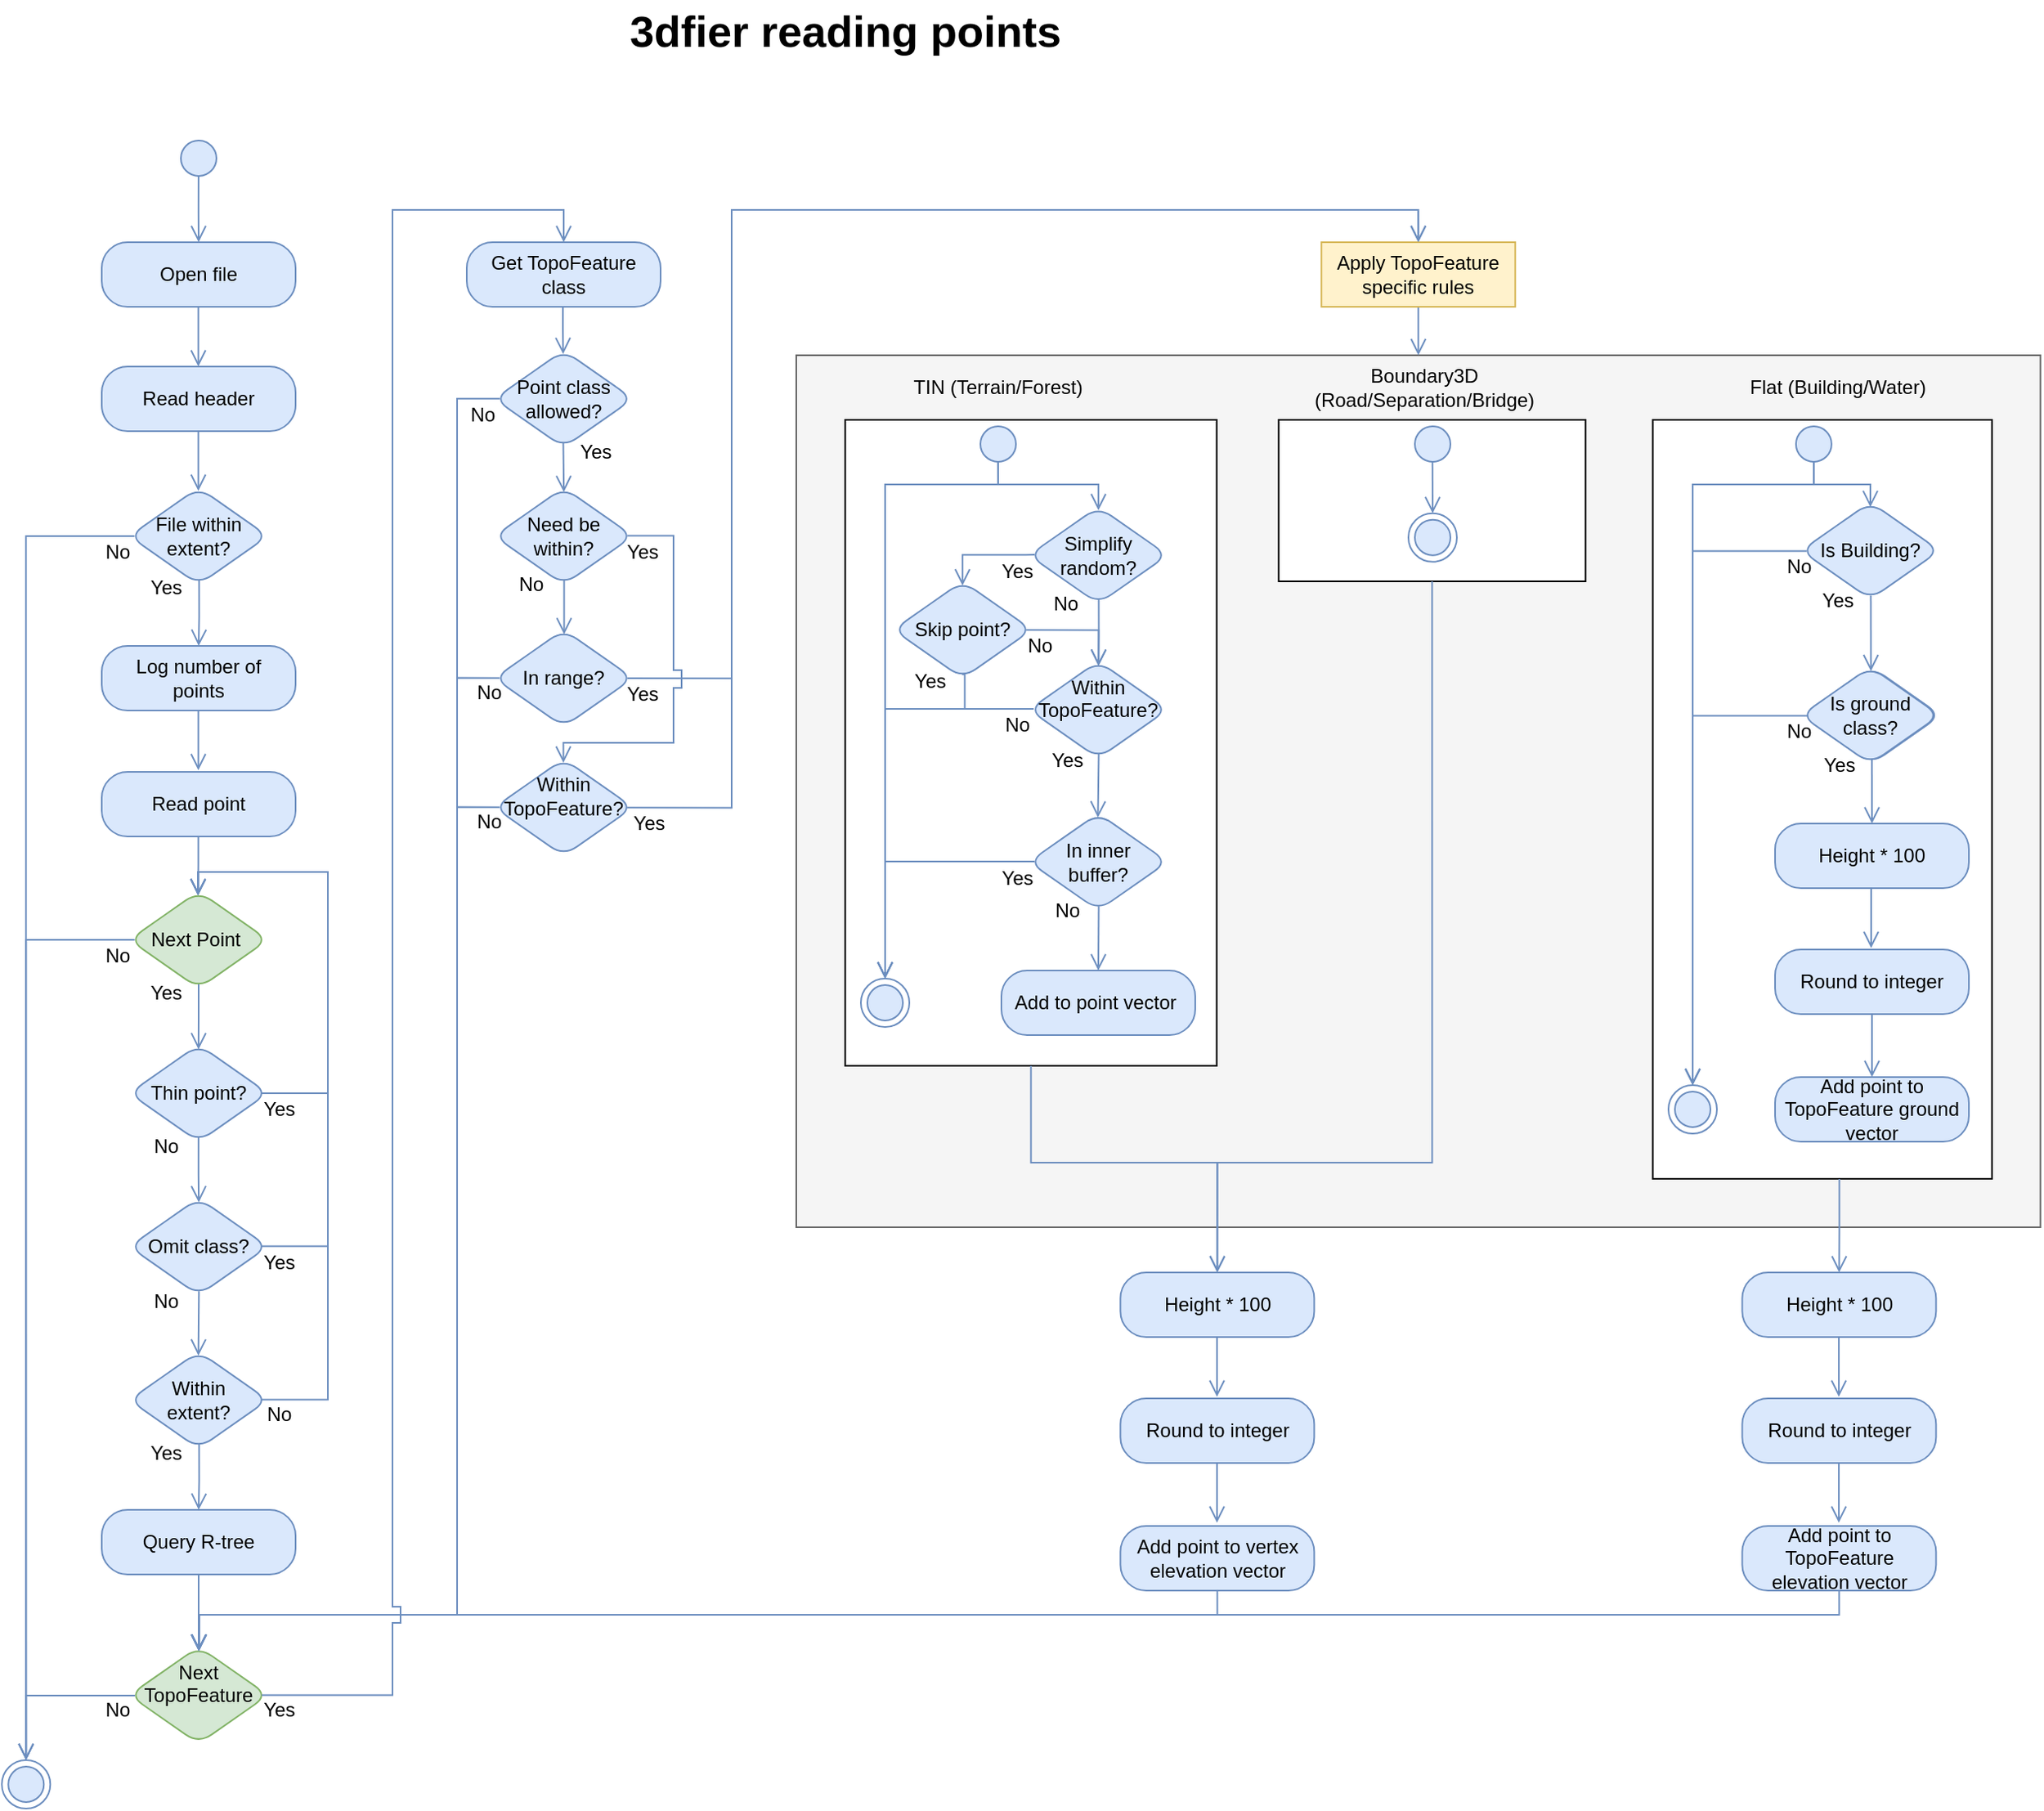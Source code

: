 <mxfile version="12.6.5" type="device"><diagram id="H8bhxUC7K1zot0k4PF1f" name="Page-1"><mxGraphModel dx="1422" dy="822" grid="1" gridSize="10" guides="1" tooltips="1" connect="1" arrows="1" fold="1" page="1" pageScale="1" pageWidth="850" pageHeight="1100" math="0" shadow="0"><root><mxCell id="0"/><mxCell id="1" parent="0"/><mxCell id="od3mb85kOpHakyDtvMCc-1" value="" style="rounded=0;whiteSpace=wrap;html=1;fillColor=#f5f5f5;strokeColor=#666666;fontColor=#333333;" parent="1" vertex="1"><mxGeometry x="660" y="260.0" width="770.29" height="540" as="geometry"/></mxCell><mxCell id="od3mb85kOpHakyDtvMCc-2" value="3dfier reading points" style="text;strokeColor=none;fillColor=none;html=1;fontSize=27;fontStyle=1;verticalAlign=middle;align=center;rounded=0;shadow=0;" parent="1" vertex="1"><mxGeometry x="530" y="40" width="319" height="40" as="geometry"/></mxCell><mxCell id="od3mb85kOpHakyDtvMCc-3" value="Read point" style="rounded=1;whiteSpace=wrap;html=1;arcSize=40;fillColor=#dae8fc;strokeColor=#6c8ebf;shadow=0;" parent="1" vertex="1"><mxGeometry x="230" y="518" width="120" height="40" as="geometry"/></mxCell><mxCell id="od3mb85kOpHakyDtvMCc-4" value="" style="ellipse;html=1;shape=startState;fillColor=#dae8fc;strokeColor=#6c8ebf;shadow=0;" parent="1" vertex="1"><mxGeometry x="275" y="123" width="30" height="30" as="geometry"/></mxCell><mxCell id="od3mb85kOpHakyDtvMCc-5" value="" style="edgeStyle=orthogonalEdgeStyle;html=1;verticalAlign=bottom;endArrow=open;endSize=8;strokeColor=#6c8ebf;fillColor=#dae8fc;shadow=0;entryX=0.5;entryY=0;entryDx=0;entryDy=0;entryPerimeter=0;exitX=0.498;exitY=0.859;exitDx=0;exitDy=0;rounded=0;exitPerimeter=0;" parent="1" source="od3mb85kOpHakyDtvMCc-4" edge="1"><mxGeometry relative="1" as="geometry"><mxPoint x="290" y="190" as="targetPoint"/><mxPoint x="290" y="170" as="sourcePoint"/></mxGeometry></mxCell><mxCell id="od3mb85kOpHakyDtvMCc-6" value="" style="edgeStyle=orthogonalEdgeStyle;html=1;verticalAlign=bottom;endArrow=open;endSize=8;strokeColor=#6c8ebf;fillColor=#dae8fc;shadow=0;entryX=0.496;entryY=0.042;entryDx=0;entryDy=0;entryPerimeter=0;exitX=0.5;exitY=1;exitDx=0;exitDy=0;rounded=0;" parent="1" target="od3mb85kOpHakyDtvMCc-41" edge="1"><mxGeometry relative="1" as="geometry"><mxPoint x="289.8" y="595" as="targetPoint"/><mxPoint x="289.8" y="558" as="sourcePoint"/><Array as="points"><mxPoint x="290" y="575"/><mxPoint x="290" y="575"/></Array></mxGeometry></mxCell><mxCell id="od3mb85kOpHakyDtvMCc-7" value="Open file" style="rounded=1;whiteSpace=wrap;html=1;arcSize=40;fillColor=#dae8fc;strokeColor=#6c8ebf;shadow=0;" parent="1" vertex="1"><mxGeometry x="230" y="190" width="120" height="40" as="geometry"/></mxCell><mxCell id="od3mb85kOpHakyDtvMCc-8" value="" style="edgeStyle=orthogonalEdgeStyle;html=1;verticalAlign=bottom;endArrow=open;endSize=8;strokeColor=#6c8ebf;fillColor=#dae8fc;shadow=0;entryX=0.5;entryY=0;entryDx=0;entryDy=0;entryPerimeter=0;exitX=0.5;exitY=1;exitDx=0;exitDy=0;rounded=0;" parent="1" edge="1"><mxGeometry relative="1" as="geometry"><mxPoint x="289.8" y="267" as="targetPoint"/><mxPoint x="289.8" y="230" as="sourcePoint"/></mxGeometry></mxCell><mxCell id="od3mb85kOpHakyDtvMCc-9" value="Read header" style="rounded=1;whiteSpace=wrap;html=1;arcSize=40;fillColor=#dae8fc;strokeColor=#6c8ebf;shadow=0;" parent="1" vertex="1"><mxGeometry x="230" y="267" width="120" height="40" as="geometry"/></mxCell><mxCell id="od3mb85kOpHakyDtvMCc-10" value="" style="edgeStyle=orthogonalEdgeStyle;html=1;verticalAlign=bottom;endArrow=open;endSize=8;strokeColor=#6c8ebf;fillColor=#dae8fc;shadow=0;entryX=0.5;entryY=0;entryDx=0;entryDy=0;entryPerimeter=0;exitX=0.5;exitY=1;exitDx=0;exitDy=0;rounded=0;" parent="1" edge="1"><mxGeometry relative="1" as="geometry"><mxPoint x="289.8" y="344" as="targetPoint"/><mxPoint x="289.8" y="307" as="sourcePoint"/></mxGeometry></mxCell><mxCell id="od3mb85kOpHakyDtvMCc-11" value="File within&lt;br&gt;extent?" style="rhombus;whiteSpace=wrap;html=1;fillColor=#dae8fc;strokeColor=#6c8ebf;rounded=1;shadow=0;strokeWidth=1;perimeterSpacing=0;" parent="1" vertex="1"><mxGeometry x="247.0" y="342.0" width="86" height="60" as="geometry"/></mxCell><mxCell id="od3mb85kOpHakyDtvMCc-12" value="" style="edgeStyle=orthogonalEdgeStyle;rounded=0;orthogonalLoop=1;jettySize=auto;html=1;shadow=0;fontColor=#ffffff;exitX=0.503;exitY=0.957;exitDx=0;exitDy=0;entryX=0.5;entryY=0;entryDx=0;entryDy=0;fillColor=#dae8fc;strokeColor=#6c8ebf;endSize=8;endArrow=open;endFill=0;exitPerimeter=0;" parent="1" source="od3mb85kOpHakyDtvMCc-11" target="od3mb85kOpHakyDtvMCc-22" edge="1"><mxGeometry relative="1" as="geometry"><mxPoint x="290.39" y="400.0" as="sourcePoint"/><mxPoint x="291" y="440" as="targetPoint"/></mxGeometry></mxCell><mxCell id="od3mb85kOpHakyDtvMCc-13" value="No" style="text;html=1;strokeColor=none;fillColor=none;align=center;verticalAlign=middle;whiteSpace=wrap;rounded=0;" parent="1" vertex="1"><mxGeometry x="220.0" y="371.86" width="40" height="20" as="geometry"/></mxCell><mxCell id="od3mb85kOpHakyDtvMCc-14" value="Yes" style="text;html=1;strokeColor=none;fillColor=none;align=center;verticalAlign=middle;whiteSpace=wrap;rounded=0;" parent="1" vertex="1"><mxGeometry x="250.0" y="394.0" width="40" height="20" as="geometry"/></mxCell><mxCell id="od3mb85kOpHakyDtvMCc-15" value="" style="ellipse;html=1;shape=endState;fillColor=#dae8fc;strokeColor=#6c8ebf;rounded=1;shadow=0;" parent="1" vertex="1"><mxGeometry x="168.14" y="1130.0" width="30" height="30" as="geometry"/></mxCell><mxCell id="od3mb85kOpHakyDtvMCc-16" value="" style="edgeStyle=orthogonalEdgeStyle;rounded=0;orthogonalLoop=1;jettySize=auto;html=1;shadow=0;fontColor=#ffffff;fillColor=#dae8fc;strokeColor=#6c8ebf;endArrow=open;endFill=0;endSize=8;exitX=0.038;exitY=0.5;exitDx=0;exitDy=0;entryX=0.5;entryY=0;entryDx=0;entryDy=0;exitPerimeter=0;" parent="1" source="od3mb85kOpHakyDtvMCc-11" target="od3mb85kOpHakyDtvMCc-15" edge="1"><mxGeometry relative="1" as="geometry"><mxPoint x="638" y="780" as="targetPoint"/><Array as="points"><mxPoint x="183" y="372"/></Array><mxPoint x="290" y="480" as="sourcePoint"/></mxGeometry></mxCell><mxCell id="od3mb85kOpHakyDtvMCc-17" value="Thin point?" style="rhombus;whiteSpace=wrap;html=1;fillColor=#dae8fc;strokeColor=#6c8ebf;rounded=1;shadow=0;strokeWidth=1;perimeterSpacing=0;" parent="1" vertex="1"><mxGeometry x="247" y="687" width="86" height="60" as="geometry"/></mxCell><mxCell id="od3mb85kOpHakyDtvMCc-18" value="" style="edgeStyle=orthogonalEdgeStyle;rounded=0;orthogonalLoop=1;jettySize=auto;html=1;shadow=0;fontColor=#ffffff;exitX=0.499;exitY=0.959;exitDx=0;exitDy=0;entryX=0.501;entryY=0.043;entryDx=0;entryDy=0;fillColor=#dae8fc;strokeColor=#6c8ebf;endSize=8;endArrow=open;endFill=0;exitPerimeter=0;entryPerimeter=0;" parent="1" source="od3mb85kOpHakyDtvMCc-17" target="od3mb85kOpHakyDtvMCc-24" edge="1"><mxGeometry relative="1" as="geometry"><mxPoint x="290.39" y="745" as="sourcePoint"/><mxPoint x="291" y="784" as="targetPoint"/></mxGeometry></mxCell><mxCell id="od3mb85kOpHakyDtvMCc-19" value="No" style="text;html=1;strokeColor=none;fillColor=none;align=center;verticalAlign=middle;whiteSpace=wrap;rounded=0;" parent="1" vertex="1"><mxGeometry x="250.0" y="740.0" width="40" height="20" as="geometry"/></mxCell><mxCell id="od3mb85kOpHakyDtvMCc-20" value="Yes" style="text;html=1;strokeColor=none;fillColor=none;align=center;verticalAlign=middle;whiteSpace=wrap;rounded=0;" parent="1" vertex="1"><mxGeometry x="320.0" y="717.0" width="40" height="20" as="geometry"/></mxCell><mxCell id="od3mb85kOpHakyDtvMCc-21" value="" style="edgeStyle=orthogonalEdgeStyle;rounded=0;orthogonalLoop=1;jettySize=auto;html=1;shadow=0;fontColor=#ffffff;entryX=0.497;entryY=0.04;entryDx=0;entryDy=0;fillColor=#dae8fc;strokeColor=#6c8ebf;endArrow=open;endFill=0;endSize=8;exitX=0.952;exitY=0.5;exitDx=0;exitDy=0;exitPerimeter=0;entryPerimeter=0;" parent="1" source="od3mb85kOpHakyDtvMCc-17" target="od3mb85kOpHakyDtvMCc-41" edge="1"><mxGeometry relative="1" as="geometry"><mxPoint x="432.5" y="946.667" as="targetPoint"/><Array as="points"><mxPoint x="370" y="717"/><mxPoint x="370" y="580"/><mxPoint x="290" y="580"/></Array><mxPoint x="420" y="682" as="sourcePoint"/></mxGeometry></mxCell><mxCell id="od3mb85kOpHakyDtvMCc-22" value="Log number of&lt;br&gt;points" style="rounded=1;whiteSpace=wrap;html=1;arcSize=40;fillColor=#dae8fc;strokeColor=#6c8ebf;shadow=0;" parent="1" vertex="1"><mxGeometry x="230" y="440" width="120" height="40" as="geometry"/></mxCell><mxCell id="od3mb85kOpHakyDtvMCc-23" value="" style="edgeStyle=orthogonalEdgeStyle;html=1;verticalAlign=bottom;endArrow=open;endSize=8;strokeColor=#6c8ebf;fillColor=#dae8fc;shadow=0;entryX=0.5;entryY=0;entryDx=0;entryDy=0;entryPerimeter=0;exitX=0.5;exitY=1;exitDx=0;exitDy=0;rounded=0;" parent="1" edge="1"><mxGeometry relative="1" as="geometry"><mxPoint x="289.8" y="517" as="targetPoint"/><mxPoint x="289.8" y="480" as="sourcePoint"/></mxGeometry></mxCell><mxCell id="od3mb85kOpHakyDtvMCc-24" value="Omit class?" style="rhombus;whiteSpace=wrap;html=1;fillColor=#dae8fc;strokeColor=#6c8ebf;rounded=1;shadow=0;strokeWidth=1;perimeterSpacing=0;" parent="1" vertex="1"><mxGeometry x="247" y="782" width="86" height="60" as="geometry"/></mxCell><mxCell id="od3mb85kOpHakyDtvMCc-25" value="" style="edgeStyle=orthogonalEdgeStyle;rounded=0;orthogonalLoop=1;jettySize=auto;html=1;shadow=0;fontColor=#ffffff;exitX=0.502;exitY=0.96;exitDx=0;exitDy=0;entryX=0.498;entryY=0.042;entryDx=0;entryDy=0;fillColor=#dae8fc;strokeColor=#6c8ebf;endSize=8;endArrow=open;endFill=0;exitPerimeter=0;entryPerimeter=0;" parent="1" source="od3mb85kOpHakyDtvMCc-24" target="od3mb85kOpHakyDtvMCc-28" edge="1"><mxGeometry relative="1" as="geometry"><mxPoint x="290.39" y="840" as="sourcePoint"/><mxPoint x="291" y="880" as="targetPoint"/></mxGeometry></mxCell><mxCell id="od3mb85kOpHakyDtvMCc-26" value="No" style="text;html=1;strokeColor=none;fillColor=none;align=center;verticalAlign=middle;whiteSpace=wrap;rounded=0;" parent="1" vertex="1"><mxGeometry x="250.0" y="836.0" width="40" height="20" as="geometry"/></mxCell><mxCell id="od3mb85kOpHakyDtvMCc-27" value="Yes" style="text;html=1;strokeColor=none;fillColor=none;align=center;verticalAlign=middle;whiteSpace=wrap;rounded=0;" parent="1" vertex="1"><mxGeometry x="320.0" y="811.5" width="40" height="20" as="geometry"/></mxCell><mxCell id="od3mb85kOpHakyDtvMCc-28" value="Within&lt;br&gt;extent?" style="rhombus;whiteSpace=wrap;html=1;fillColor=#dae8fc;strokeColor=#6c8ebf;rounded=1;shadow=0;strokeWidth=1;perimeterSpacing=0;" parent="1" vertex="1"><mxGeometry x="247" y="877" width="86" height="60" as="geometry"/></mxCell><mxCell id="od3mb85kOpHakyDtvMCc-29" value="" style="edgeStyle=orthogonalEdgeStyle;rounded=0;orthogonalLoop=1;jettySize=auto;html=1;shadow=0;fontColor=#ffffff;exitX=0.503;exitY=0.957;exitDx=0;exitDy=0;entryX=0.5;entryY=0;entryDx=0;entryDy=0;fillColor=#dae8fc;strokeColor=#6c8ebf;endSize=8;endArrow=open;endFill=0;exitPerimeter=0;" parent="1" source="od3mb85kOpHakyDtvMCc-28" target="od3mb85kOpHakyDtvMCc-34" edge="1"><mxGeometry relative="1" as="geometry"><mxPoint x="290.39" y="935" as="sourcePoint"/><mxPoint x="291" y="974" as="targetPoint"/></mxGeometry></mxCell><mxCell id="od3mb85kOpHakyDtvMCc-30" value="No" style="text;html=1;strokeColor=none;fillColor=none;align=center;verticalAlign=middle;whiteSpace=wrap;rounded=0;" parent="1" vertex="1"><mxGeometry x="320.0" y="906.0" width="40" height="20" as="geometry"/></mxCell><mxCell id="od3mb85kOpHakyDtvMCc-31" value="Yes" style="text;html=1;strokeColor=none;fillColor=none;align=center;verticalAlign=middle;whiteSpace=wrap;rounded=0;" parent="1" vertex="1"><mxGeometry x="250.0" y="930.0" width="40" height="20" as="geometry"/></mxCell><mxCell id="od3mb85kOpHakyDtvMCc-32" value="" style="edgeStyle=orthogonalEdgeStyle;rounded=0;orthogonalLoop=1;jettySize=auto;html=1;shadow=0;fontColor=#ffffff;entryX=0.495;entryY=0.043;entryDx=0;entryDy=0;fillColor=#dae8fc;strokeColor=#6c8ebf;endArrow=open;endFill=0;endSize=8;exitX=0.952;exitY=0.495;exitDx=0;exitDy=0;exitPerimeter=0;entryPerimeter=0;" parent="1" source="od3mb85kOpHakyDtvMCc-24" target="od3mb85kOpHakyDtvMCc-41" edge="1"><mxGeometry relative="1" as="geometry"><mxPoint x="647.5" y="868.667" as="targetPoint"/><Array as="points"><mxPoint x="370" y="812"/><mxPoint x="370" y="580"/><mxPoint x="290" y="580"/></Array><mxPoint x="340" y="715.333" as="sourcePoint"/></mxGeometry></mxCell><mxCell id="od3mb85kOpHakyDtvMCc-33" value="" style="edgeStyle=orthogonalEdgeStyle;rounded=0;orthogonalLoop=1;jettySize=auto;html=1;shadow=0;fontColor=#ffffff;entryX=0.495;entryY=0.04;entryDx=0;entryDy=0;fillColor=#dae8fc;strokeColor=#6c8ebf;endArrow=open;endFill=0;endSize=8;exitX=0.952;exitY=0.495;exitDx=0;exitDy=0;exitPerimeter=0;entryPerimeter=0;" parent="1" source="od3mb85kOpHakyDtvMCc-28" target="od3mb85kOpHakyDtvMCc-41" edge="1"><mxGeometry relative="1" as="geometry"><mxPoint x="657.5" y="878.667" as="targetPoint"/><Array as="points"><mxPoint x="370" y="907"/><mxPoint x="370" y="580"/><mxPoint x="290" y="580"/></Array><mxPoint x="350" y="725.333" as="sourcePoint"/></mxGeometry></mxCell><mxCell id="od3mb85kOpHakyDtvMCc-34" value="Query R-tree" style="rounded=1;whiteSpace=wrap;html=1;arcSize=40;fillColor=#dae8fc;strokeColor=#6c8ebf;shadow=0;" parent="1" vertex="1"><mxGeometry x="230" y="975" width="120" height="40" as="geometry"/></mxCell><mxCell id="od3mb85kOpHakyDtvMCc-35" value="" style="edgeStyle=orthogonalEdgeStyle;html=1;verticalAlign=bottom;endArrow=open;endSize=8;strokeColor=#6c8ebf;fillColor=#dae8fc;shadow=0;entryX=0.501;entryY=0.042;entryDx=0;entryDy=0;exitX=0.5;exitY=1;exitDx=0;exitDy=0;rounded=0;entryPerimeter=0;" parent="1" source="od3mb85kOpHakyDtvMCc-34" target="od3mb85kOpHakyDtvMCc-36" edge="1"><mxGeometry relative="1" as="geometry"><mxPoint x="289.8" y="1052" as="targetPoint"/><mxPoint x="289.8" y="1015" as="sourcePoint"/><Array as="points"><mxPoint x="290" y="1050"/></Array></mxGeometry></mxCell><mxCell id="od3mb85kOpHakyDtvMCc-36" value="Next TopoFeature&lt;br&gt;&amp;nbsp;" style="rhombus;whiteSpace=wrap;html=1;fillColor=#d5e8d4;strokeColor=#82b366;rounded=1;shadow=0;strokeWidth=1;perimeterSpacing=0;" parent="1" vertex="1"><mxGeometry x="247" y="1059.8" width="86" height="60" as="geometry"/></mxCell><mxCell id="od3mb85kOpHakyDtvMCc-37" value="" style="edgeStyle=orthogonalEdgeStyle;rounded=0;orthogonalLoop=1;jettySize=auto;html=1;shadow=0;fontColor=#ffffff;exitX=0.954;exitY=0.5;exitDx=0;exitDy=0;entryX=0.5;entryY=0;entryDx=0;entryDy=0;fillColor=#dae8fc;strokeColor=#6c8ebf;endSize=8;endArrow=open;endFill=0;exitPerimeter=0;" parent="1" source="od3mb85kOpHakyDtvMCc-36" target="od3mb85kOpHakyDtvMCc-42" edge="1"><mxGeometry relative="1" as="geometry"><mxPoint x="640.39" y="244.36" as="sourcePoint"/><mxPoint x="640.143" y="283.789" as="targetPoint"/><Array as="points"><mxPoint x="410" y="1090"/><mxPoint x="410" y="1045"/><mxPoint x="415" y="1045"/><mxPoint x="415" y="1035"/><mxPoint x="410" y="1035"/><mxPoint x="410" y="170"/><mxPoint x="516" y="170"/></Array></mxGeometry></mxCell><mxCell id="od3mb85kOpHakyDtvMCc-38" value="No" style="text;html=1;strokeColor=none;fillColor=none;align=center;verticalAlign=middle;whiteSpace=wrap;rounded=0;" parent="1" vertex="1"><mxGeometry x="220" y="1089.36" width="40" height="20" as="geometry"/></mxCell><mxCell id="od3mb85kOpHakyDtvMCc-39" value="Yes" style="text;html=1;strokeColor=none;fillColor=none;align=center;verticalAlign=middle;whiteSpace=wrap;rounded=0;" parent="1" vertex="1"><mxGeometry x="320" y="1089.36" width="40" height="20" as="geometry"/></mxCell><mxCell id="od3mb85kOpHakyDtvMCc-40" value="" style="edgeStyle=orthogonalEdgeStyle;rounded=0;orthogonalLoop=1;jettySize=auto;html=1;shadow=0;fontColor=#ffffff;entryX=0.5;entryY=0;entryDx=0;entryDy=0;fillColor=#dae8fc;strokeColor=#6c8ebf;endArrow=open;endFill=0;endSize=8;exitX=0.041;exitY=0.504;exitDx=0;exitDy=0;exitPerimeter=0;" parent="1" source="od3mb85kOpHakyDtvMCc-36" target="od3mb85kOpHakyDtvMCc-15" edge="1"><mxGeometry relative="1" as="geometry"><mxPoint x="1327.762" y="288.312" as="targetPoint"/><Array as="points"><mxPoint x="183" y="1090"/></Array><mxPoint x="1040" y="-28.307" as="sourcePoint"/></mxGeometry></mxCell><mxCell id="od3mb85kOpHakyDtvMCc-41" value="Next Point&amp;nbsp;" style="rhombus;whiteSpace=wrap;html=1;fillColor=#d5e8d4;strokeColor=#82b366;rounded=1;shadow=0;strokeWidth=1;perimeterSpacing=0;" parent="1" vertex="1"><mxGeometry x="247" y="592" width="86" height="60" as="geometry"/></mxCell><mxCell id="od3mb85kOpHakyDtvMCc-42" value="Get TopoFeature class" style="rounded=1;whiteSpace=wrap;html=1;arcSize=40;fillColor=#dae8fc;strokeColor=#6c8ebf;shadow=0;" parent="1" vertex="1"><mxGeometry x="456" y="190" width="120" height="40" as="geometry"/></mxCell><mxCell id="od3mb85kOpHakyDtvMCc-43" value="" style="edgeStyle=orthogonalEdgeStyle;html=1;verticalAlign=bottom;endArrow=open;endSize=8;strokeColor=#6c8ebf;fillColor=#dae8fc;shadow=0;entryX=0.496;entryY=0.038;entryDx=0;entryDy=0;exitX=0.496;exitY=1.003;exitDx=0;exitDy=0;rounded=0;entryPerimeter=0;exitPerimeter=0;" parent="1" source="od3mb85kOpHakyDtvMCc-42" target="od3mb85kOpHakyDtvMCc-44" edge="1"><mxGeometry relative="1" as="geometry"><mxPoint x="612.8" y="361.36" as="targetPoint"/><mxPoint x="612.8" y="324.36" as="sourcePoint"/></mxGeometry></mxCell><mxCell id="od3mb85kOpHakyDtvMCc-44" value="Point class allowed?" style="rhombus;whiteSpace=wrap;html=1;fillColor=#dae8fc;strokeColor=#6c8ebf;rounded=1;shadow=0;strokeWidth=1;perimeterSpacing=0;" parent="1" vertex="1"><mxGeometry x="473" y="257" width="86" height="60" as="geometry"/></mxCell><mxCell id="od3mb85kOpHakyDtvMCc-45" value="" style="edgeStyle=orthogonalEdgeStyle;rounded=0;orthogonalLoop=1;jettySize=auto;html=1;shadow=0;fontColor=#ffffff;exitX=0.497;exitY=0.948;exitDx=0;exitDy=0;entryX=0.501;entryY=0.046;entryDx=0;entryDy=0;fillColor=#dae8fc;strokeColor=#6c8ebf;endSize=8;endArrow=open;endFill=0;entryPerimeter=0;exitPerimeter=0;" parent="1" source="od3mb85kOpHakyDtvMCc-44" target="od3mb85kOpHakyDtvMCc-53" edge="1"><mxGeometry relative="1" as="geometry"><mxPoint x="613.39" y="417.36" as="sourcePoint"/><mxPoint x="613.143" y="456.789" as="targetPoint"/></mxGeometry></mxCell><mxCell id="od3mb85kOpHakyDtvMCc-46" value="No" style="text;html=1;strokeColor=none;fillColor=none;align=center;verticalAlign=middle;whiteSpace=wrap;rounded=0;" parent="1" vertex="1"><mxGeometry x="445.7" y="287" width="40" height="20" as="geometry"/></mxCell><mxCell id="od3mb85kOpHakyDtvMCc-47" value="Yes" style="text;html=1;strokeColor=none;fillColor=none;align=center;verticalAlign=middle;whiteSpace=wrap;rounded=0;" parent="1" vertex="1"><mxGeometry x="516.29" y="310.36" width="40" height="20" as="geometry"/></mxCell><mxCell id="od3mb85kOpHakyDtvMCc-48" value="" style="edgeStyle=orthogonalEdgeStyle;rounded=0;orthogonalLoop=1;jettySize=auto;html=1;shadow=0;fontColor=#ffffff;entryX=0.503;entryY=0.043;entryDx=0;entryDy=0;fillColor=#dae8fc;strokeColor=#6c8ebf;endArrow=open;endFill=0;endSize=8;exitX=0.04;exitY=0.498;exitDx=0;exitDy=0;exitPerimeter=0;entryPerimeter=0;" parent="1" source="od3mb85kOpHakyDtvMCc-44" target="od3mb85kOpHakyDtvMCc-36" edge="1"><mxGeometry relative="1" as="geometry"><mxPoint x="987.762" y="536.312" as="targetPoint"/><Array as="points"><mxPoint x="450" y="287"/><mxPoint x="450" y="1040"/><mxPoint x="290" y="1040"/></Array><mxPoint x="700.0" y="219.693" as="sourcePoint"/></mxGeometry></mxCell><mxCell id="od3mb85kOpHakyDtvMCc-49" value="" style="edgeStyle=orthogonalEdgeStyle;rounded=0;orthogonalLoop=1;jettySize=auto;html=1;shadow=0;fontColor=#ffffff;exitX=0.5;exitY=0.958;exitDx=0;exitDy=0;entryX=0.499;entryY=0.047;entryDx=0;entryDy=0;fillColor=#dae8fc;strokeColor=#6c8ebf;endSize=8;endArrow=open;endFill=0;exitPerimeter=0;entryPerimeter=0;" parent="1" source="od3mb85kOpHakyDtvMCc-41" target="od3mb85kOpHakyDtvMCc-17" edge="1"><mxGeometry relative="1" as="geometry"><mxPoint x="290.258" y="649.42" as="sourcePoint"/><mxPoint x="290.143" y="689.429" as="targetPoint"/></mxGeometry></mxCell><mxCell id="od3mb85kOpHakyDtvMCc-50" value="No" style="text;html=1;strokeColor=none;fillColor=none;align=center;verticalAlign=middle;whiteSpace=wrap;rounded=0;" parent="1" vertex="1"><mxGeometry x="220" y="622" width="40" height="20" as="geometry"/></mxCell><mxCell id="od3mb85kOpHakyDtvMCc-51" value="Yes" style="text;html=1;strokeColor=none;fillColor=none;align=center;verticalAlign=middle;whiteSpace=wrap;rounded=0;" parent="1" vertex="1"><mxGeometry x="250" y="645" width="40" height="20" as="geometry"/></mxCell><mxCell id="od3mb85kOpHakyDtvMCc-52" value="" style="edgeStyle=orthogonalEdgeStyle;rounded=0;orthogonalLoop=1;jettySize=auto;html=1;shadow=0;fontColor=#ffffff;fillColor=#dae8fc;strokeColor=#6c8ebf;endArrow=open;endFill=0;endSize=8;entryX=0.5;entryY=0;entryDx=0;entryDy=0;exitX=0.039;exitY=0.5;exitDx=0;exitDy=0;exitPerimeter=0;" parent="1" source="od3mb85kOpHakyDtvMCc-41" target="od3mb85kOpHakyDtvMCc-15" edge="1"><mxGeometry relative="1" as="geometry"><mxPoint x="648.25" y="969.5" as="targetPoint"/><Array as="points"><mxPoint x="183" y="622"/></Array><mxPoint x="450" y="600" as="sourcePoint"/></mxGeometry></mxCell><mxCell id="od3mb85kOpHakyDtvMCc-53" value="Need be within?" style="rhombus;whiteSpace=wrap;html=1;fillColor=#dae8fc;strokeColor=#6c8ebf;rounded=1;shadow=0;strokeWidth=1;perimeterSpacing=0;" parent="1" vertex="1"><mxGeometry x="473" y="342" width="86" height="60" as="geometry"/></mxCell><mxCell id="od3mb85kOpHakyDtvMCc-54" value="" style="edgeStyle=orthogonalEdgeStyle;rounded=0;orthogonalLoop=1;jettySize=auto;html=1;shadow=0;fontColor=#ffffff;exitX=0.503;exitY=0.957;exitDx=0;exitDy=0;entryX=0.503;entryY=0.047;entryDx=0;entryDy=0;fillColor=#dae8fc;strokeColor=#6c8ebf;endSize=8;endArrow=open;endFill=0;exitPerimeter=0;entryPerimeter=0;" parent="1" source="od3mb85kOpHakyDtvMCc-53" target="od3mb85kOpHakyDtvMCc-61" edge="1"><mxGeometry relative="1" as="geometry"><mxPoint x="361.83" y="613.93" as="sourcePoint"/><mxPoint x="361.583" y="653.359" as="targetPoint"/></mxGeometry></mxCell><mxCell id="od3mb85kOpHakyDtvMCc-55" value="No" style="text;html=1;strokeColor=none;fillColor=none;align=center;verticalAlign=middle;whiteSpace=wrap;rounded=0;" parent="1" vertex="1"><mxGeometry x="450.14" y="459.0" width="40" height="20" as="geometry"/></mxCell><mxCell id="od3mb85kOpHakyDtvMCc-56" value="Yes" style="text;html=1;strokeColor=none;fillColor=none;align=center;verticalAlign=middle;whiteSpace=wrap;rounded=0;" parent="1" vertex="1"><mxGeometry x="544.99" y="460" width="40" height="20" as="geometry"/></mxCell><mxCell id="od3mb85kOpHakyDtvMCc-59" value="" style="edgeStyle=orthogonalEdgeStyle;html=1;verticalAlign=bottom;endArrow=open;endSize=8;strokeColor=#6c8ebf;fillColor=#dae8fc;shadow=0;entryX=0.498;entryY=0.039;entryDx=0;entryDy=0;exitX=0.958;exitY=0.495;exitDx=0;exitDy=0;rounded=0;exitPerimeter=0;entryPerimeter=0;" parent="1" source="od3mb85kOpHakyDtvMCc-53" target="od3mb85kOpHakyDtvMCc-66" edge="1"><mxGeometry relative="1" as="geometry"><mxPoint x="507.383" y="512.344" as="targetPoint"/><mxPoint x="546.092" y="371.86" as="sourcePoint"/><Array as="points"><mxPoint x="584" y="372"/><mxPoint x="584" y="455"/><mxPoint x="589" y="455"/><mxPoint x="589" y="466"/><mxPoint x="584" y="466"/><mxPoint x="584" y="500"/><mxPoint x="516" y="500"/></Array></mxGeometry></mxCell><mxCell id="od3mb85kOpHakyDtvMCc-61" value="In range?" style="rhombus;whiteSpace=wrap;html=1;fillColor=#dae8fc;strokeColor=#6c8ebf;rounded=1;shadow=0;strokeWidth=1;perimeterSpacing=0;" parent="1" vertex="1"><mxGeometry x="473" y="430.0" width="86" height="60" as="geometry"/></mxCell><mxCell id="od3mb85kOpHakyDtvMCc-62" value="" style="edgeStyle=orthogonalEdgeStyle;rounded=0;orthogonalLoop=1;jettySize=auto;html=1;shadow=0;fontColor=#ffffff;exitX=0.039;exitY=0.497;exitDx=0;exitDy=0;entryX=0.503;entryY=0.042;entryDx=0;entryDy=0;fillColor=#dae8fc;strokeColor=#6c8ebf;endSize=8;endArrow=open;endFill=0;exitPerimeter=0;entryPerimeter=0;" parent="1" source="od3mb85kOpHakyDtvMCc-61" target="od3mb85kOpHakyDtvMCc-36" edge="1"><mxGeometry relative="1" as="geometry"><mxPoint x="640.39" y="607.52" as="sourcePoint"/><mxPoint x="641" y="646.36" as="targetPoint"/><Array as="points"><mxPoint x="450" y="460"/><mxPoint x="450" y="1040"/><mxPoint x="290" y="1040"/></Array></mxGeometry></mxCell><mxCell id="od3mb85kOpHakyDtvMCc-63" value="No" style="text;html=1;strokeColor=none;fillColor=none;align=center;verticalAlign=middle;whiteSpace=wrap;rounded=0;" parent="1" vertex="1"><mxGeometry x="476" y="392.39" width="40" height="20" as="geometry"/></mxCell><mxCell id="od3mb85kOpHakyDtvMCc-64" value="Yes" style="text;html=1;strokeColor=none;fillColor=none;align=center;verticalAlign=middle;whiteSpace=wrap;rounded=0;" parent="1" vertex="1"><mxGeometry x="544.99" y="371.86" width="40" height="20" as="geometry"/></mxCell><mxCell id="od3mb85kOpHakyDtvMCc-66" value="Within&lt;br&gt;TopoFeature?" style="rhombus;whiteSpace=wrap;html=1;fillColor=#dae8fc;strokeColor=#6c8ebf;rounded=1;shadow=0;strokeWidth=1;perimeterSpacing=0;spacingTop=-14;" parent="1" vertex="1"><mxGeometry x="473" y="510.0" width="86" height="60" as="geometry"/></mxCell><mxCell id="od3mb85kOpHakyDtvMCc-67" value="" style="edgeStyle=orthogonalEdgeStyle;rounded=0;orthogonalLoop=1;jettySize=auto;html=1;shadow=0;fontColor=#ffffff;exitX=0.956;exitY=0.503;exitDx=0;exitDy=0;entryX=0.5;entryY=0;entryDx=0;entryDy=0;fillColor=#dae8fc;strokeColor=#6c8ebf;endSize=8;endArrow=open;endFill=0;exitPerimeter=0;" parent="1" source="od3mb85kOpHakyDtvMCc-66" target="od3mb85kOpHakyDtvMCc-60" edge="1"><mxGeometry relative="1" as="geometry"><mxPoint x="932.72" y="519.4" as="sourcePoint"/><mxPoint x="932.801" y="558.358" as="targetPoint"/><Array as="points"><mxPoint x="620" y="540"/><mxPoint x="620" y="170"/><mxPoint x="1045" y="170"/></Array></mxGeometry></mxCell><mxCell id="od3mb85kOpHakyDtvMCc-68" value="No" style="text;html=1;strokeColor=none;fillColor=none;align=center;verticalAlign=middle;whiteSpace=wrap;rounded=0;" parent="1" vertex="1"><mxGeometry x="450.14" y="539.0" width="40" height="20" as="geometry"/></mxCell><mxCell id="od3mb85kOpHakyDtvMCc-69" value="Yes" style="text;html=1;strokeColor=none;fillColor=none;align=center;verticalAlign=middle;whiteSpace=wrap;rounded=0;" parent="1" vertex="1"><mxGeometry x="549.0" y="540.0" width="40" height="20" as="geometry"/></mxCell><mxCell id="od3mb85kOpHakyDtvMCc-70" value="" style="edgeStyle=orthogonalEdgeStyle;rounded=0;orthogonalLoop=1;jettySize=auto;html=1;shadow=0;fontColor=#ffffff;fillColor=#dae8fc;strokeColor=#6c8ebf;endArrow=open;endFill=0;endSize=8;entryX=0.502;entryY=0.042;entryDx=0;entryDy=0;exitX=0.039;exitY=0.497;exitDx=0;exitDy=0;exitPerimeter=0;entryPerimeter=0;" parent="1" source="od3mb85kOpHakyDtvMCc-66" target="od3mb85kOpHakyDtvMCc-36" edge="1"><mxGeometry relative="1" as="geometry"><mxPoint x="550" y="256.36" as="targetPoint"/><Array as="points"><mxPoint x="450" y="540"/><mxPoint x="450" y="1040"/><mxPoint x="290" y="1040"/></Array><mxPoint x="700" y="600" as="sourcePoint"/></mxGeometry></mxCell><mxCell id="od3mb85kOpHakyDtvMCc-71" value="" style="rounded=0;whiteSpace=wrap;html=1;" parent="1" vertex="1"><mxGeometry x="690.29" y="300" width="230" height="400" as="geometry"/></mxCell><mxCell id="od3mb85kOpHakyDtvMCc-72" value="" style="rounded=0;whiteSpace=wrap;html=1;" parent="1" vertex="1"><mxGeometry x="1190.29" y="300" width="210" height="470" as="geometry"/></mxCell><mxCell id="od3mb85kOpHakyDtvMCc-73" value="" style="rounded=0;whiteSpace=wrap;html=1;" parent="1" vertex="1"><mxGeometry x="958.67" y="300" width="190" height="100" as="geometry"/></mxCell><mxCell id="od3mb85kOpHakyDtvMCc-74" value="Flat (Building/Water)" style="text;html=1;strokeColor=none;fillColor=none;align=center;verticalAlign=middle;whiteSpace=wrap;rounded=0;" parent="1" vertex="1"><mxGeometry x="1210.29" y="270" width="190" height="20" as="geometry"/></mxCell><mxCell id="od3mb85kOpHakyDtvMCc-75" value="TIN (Terrain/Forest)" style="text;html=1;strokeColor=none;fillColor=none;align=center;verticalAlign=middle;whiteSpace=wrap;rounded=0;" parent="1" vertex="1"><mxGeometry x="690.29" y="270" width="190" height="20" as="geometry"/></mxCell><mxCell id="od3mb85kOpHakyDtvMCc-76" value="Boundary3D (Road/Separation/Bridge)" style="text;html=1;strokeColor=none;fillColor=none;align=center;verticalAlign=middle;whiteSpace=wrap;rounded=0;" parent="1" vertex="1"><mxGeometry x="953.55" y="270" width="190" height="20" as="geometry"/></mxCell><mxCell id="od3mb85kOpHakyDtvMCc-77" value="Add point to vertex elevation vector" style="rounded=1;whiteSpace=wrap;html=1;arcSize=40;fillColor=#dae8fc;strokeColor=#6c8ebf;shadow=0;" parent="1" vertex="1"><mxGeometry x="860.68" y="985.0" width="120" height="40" as="geometry"/></mxCell><mxCell id="od3mb85kOpHakyDtvMCc-78" value="" style="edgeStyle=orthogonalEdgeStyle;html=1;verticalAlign=bottom;endArrow=open;endSize=8;strokeColor=#6c8ebf;fillColor=#dae8fc;shadow=0;exitX=0.5;exitY=1;exitDx=0;exitDy=0;rounded=0;entryX=0.501;entryY=0.042;entryDx=0;entryDy=0;entryPerimeter=0;" parent="1" source="od3mb85kOpHakyDtvMCc-77" target="od3mb85kOpHakyDtvMCc-36" edge="1"><mxGeometry relative="1" as="geometry"><mxPoint x="140" y="1060" as="targetPoint"/><mxPoint x="378.06" y="2225" as="sourcePoint"/><Array as="points"><mxPoint x="921" y="1040"/><mxPoint x="290" y="1040"/></Array></mxGeometry></mxCell><mxCell id="od3mb85kOpHakyDtvMCc-79" value="Height * 100" style="rounded=1;whiteSpace=wrap;html=1;arcSize=40;fillColor=#dae8fc;strokeColor=#6c8ebf;shadow=0;" parent="1" vertex="1"><mxGeometry x="860.68" y="828.0" width="120" height="40" as="geometry"/></mxCell><mxCell id="od3mb85kOpHakyDtvMCc-80" value="" style="edgeStyle=orthogonalEdgeStyle;html=1;verticalAlign=bottom;endArrow=open;endSize=8;strokeColor=#6c8ebf;fillColor=#dae8fc;shadow=0;entryX=0.5;entryY=0;entryDx=0;entryDy=0;entryPerimeter=0;exitX=0.5;exitY=1;exitDx=0;exitDy=0;rounded=0;" parent="1" edge="1"><mxGeometry relative="1" as="geometry"><mxPoint x="920.48" y="905.0" as="targetPoint"/><mxPoint x="920.48" y="868.0" as="sourcePoint"/></mxGeometry></mxCell><mxCell id="od3mb85kOpHakyDtvMCc-81" value="Round to integer" style="rounded=1;whiteSpace=wrap;html=1;arcSize=40;fillColor=#dae8fc;strokeColor=#6c8ebf;shadow=0;" parent="1" vertex="1"><mxGeometry x="860.68" y="906.0" width="120" height="40" as="geometry"/></mxCell><mxCell id="od3mb85kOpHakyDtvMCc-82" value="" style="edgeStyle=orthogonalEdgeStyle;html=1;verticalAlign=bottom;endArrow=open;endSize=8;strokeColor=#6c8ebf;fillColor=#dae8fc;shadow=0;entryX=0.5;entryY=0;entryDx=0;entryDy=0;entryPerimeter=0;exitX=0.5;exitY=1;exitDx=0;exitDy=0;rounded=0;" parent="1" edge="1"><mxGeometry relative="1" as="geometry"><mxPoint x="920.48" y="983.0" as="targetPoint"/><mxPoint x="920.48" y="946.0" as="sourcePoint"/></mxGeometry></mxCell><mxCell id="od3mb85kOpHakyDtvMCc-83" value="" style="edgeStyle=orthogonalEdgeStyle;html=1;verticalAlign=bottom;endArrow=open;endSize=8;strokeColor=#6c8ebf;fillColor=#dae8fc;shadow=0;entryX=0.5;entryY=0;entryDx=0;entryDy=0;exitX=0.5;exitY=1;exitDx=0;exitDy=0;rounded=0;" parent="1" source="od3mb85kOpHakyDtvMCc-71" target="od3mb85kOpHakyDtvMCc-79" edge="1"><mxGeometry relative="1" as="geometry"><mxPoint x="1018.65" y="827.0" as="targetPoint"/><mxPoint x="785.68" y="780.0" as="sourcePoint"/><Array as="points"><mxPoint x="805" y="760"/><mxPoint x="921" y="760"/></Array></mxGeometry></mxCell><mxCell id="od3mb85kOpHakyDtvMCc-84" value="" style="edgeStyle=orthogonalEdgeStyle;html=1;verticalAlign=bottom;endArrow=open;endSize=8;strokeColor=#6c8ebf;fillColor=#dae8fc;shadow=0;rounded=0;entryX=0.5;entryY=0;entryDx=0;entryDy=0;exitX=0.5;exitY=1;exitDx=0;exitDy=0;" parent="1" source="od3mb85kOpHakyDtvMCc-60" target="od3mb85kOpHakyDtvMCc-1" edge="1"><mxGeometry relative="1" as="geometry"><mxPoint x="-489.35" y="-186.36" as="targetPoint"/><mxPoint x="540.65" y="1213.64" as="sourcePoint"/></mxGeometry></mxCell><mxCell id="od3mb85kOpHakyDtvMCc-85" value="" style="edgeStyle=orthogonalEdgeStyle;html=1;verticalAlign=bottom;endArrow=open;endSize=8;strokeColor=#6c8ebf;fillColor=#dae8fc;shadow=0;exitX=0.5;exitY=1;exitDx=0;exitDy=0;rounded=0;entryX=0.5;entryY=0;entryDx=0;entryDy=0;" parent="1" source="od3mb85kOpHakyDtvMCc-73" target="od3mb85kOpHakyDtvMCc-79" edge="1"><mxGeometry relative="1" as="geometry"><mxPoint x="1028.65" y="837.0" as="targetPoint"/><mxPoint x="1048.94" y="780.0" as="sourcePoint"/><Array as="points"><mxPoint x="1054" y="760"/><mxPoint x="921" y="760"/></Array></mxGeometry></mxCell><mxCell id="od3mb85kOpHakyDtvMCc-86" value="Add point to TopoFeature elevation vector" style="rounded=1;whiteSpace=wrap;html=1;arcSize=40;fillColor=#dae8fc;strokeColor=#6c8ebf;shadow=0;" parent="1" vertex="1"><mxGeometry x="1245.68" y="985.0" width="120" height="40" as="geometry"/></mxCell><mxCell id="od3mb85kOpHakyDtvMCc-87" value="Height * 100" style="rounded=1;whiteSpace=wrap;html=1;arcSize=40;fillColor=#dae8fc;strokeColor=#6c8ebf;shadow=0;" parent="1" vertex="1"><mxGeometry x="1245.68" y="828.0" width="120" height="40" as="geometry"/></mxCell><mxCell id="od3mb85kOpHakyDtvMCc-88" value="" style="edgeStyle=orthogonalEdgeStyle;html=1;verticalAlign=bottom;endArrow=open;endSize=8;strokeColor=#6c8ebf;fillColor=#dae8fc;shadow=0;entryX=0.5;entryY=0;entryDx=0;entryDy=0;entryPerimeter=0;exitX=0.5;exitY=1;exitDx=0;exitDy=0;rounded=0;" parent="1" edge="1"><mxGeometry relative="1" as="geometry"><mxPoint x="1305.48" y="905.0" as="targetPoint"/><mxPoint x="1305.48" y="868.0" as="sourcePoint"/></mxGeometry></mxCell><mxCell id="od3mb85kOpHakyDtvMCc-89" value="Round to integer" style="rounded=1;whiteSpace=wrap;html=1;arcSize=40;fillColor=#dae8fc;strokeColor=#6c8ebf;shadow=0;" parent="1" vertex="1"><mxGeometry x="1245.68" y="906.0" width="120" height="40" as="geometry"/></mxCell><mxCell id="od3mb85kOpHakyDtvMCc-90" value="" style="edgeStyle=orthogonalEdgeStyle;html=1;verticalAlign=bottom;endArrow=open;endSize=8;strokeColor=#6c8ebf;fillColor=#dae8fc;shadow=0;entryX=0.5;entryY=0;entryDx=0;entryDy=0;entryPerimeter=0;exitX=0.5;exitY=1;exitDx=0;exitDy=0;rounded=0;" parent="1" edge="1"><mxGeometry relative="1" as="geometry"><mxPoint x="1305.48" y="983.0" as="targetPoint"/><mxPoint x="1305.48" y="946.0" as="sourcePoint"/></mxGeometry></mxCell><mxCell id="od3mb85kOpHakyDtvMCc-91" value="" style="edgeStyle=orthogonalEdgeStyle;html=1;verticalAlign=bottom;endArrow=open;endSize=8;strokeColor=#6c8ebf;fillColor=#dae8fc;shadow=0;exitX=0.55;exitY=1;exitDx=0;exitDy=0;rounded=0;entryX=0.5;entryY=0;entryDx=0;entryDy=0;exitPerimeter=0;" parent="1" source="od3mb85kOpHakyDtvMCc-72" target="od3mb85kOpHakyDtvMCc-87" edge="1"><mxGeometry relative="1" as="geometry"><mxPoint x="930.394" y="838.0" as="targetPoint"/><mxPoint x="1305.68" y="780.0" as="sourcePoint"/></mxGeometry></mxCell><mxCell id="od3mb85kOpHakyDtvMCc-92" value="" style="ellipse;html=1;shape=startState;fillColor=#dae8fc;strokeColor=#6c8ebf;shadow=0;" parent="1" vertex="1"><mxGeometry x="770" y="300" width="30" height="30" as="geometry"/></mxCell><mxCell id="od3mb85kOpHakyDtvMCc-93" value="" style="ellipse;html=1;shape=endState;fillColor=#dae8fc;strokeColor=#6c8ebf;rounded=1;shadow=0;" parent="1" vertex="1"><mxGeometry x="700" y="646" width="30" height="30" as="geometry"/></mxCell><mxCell id="od3mb85kOpHakyDtvMCc-94" value="" style="edgeStyle=orthogonalEdgeStyle;rounded=0;orthogonalLoop=1;jettySize=auto;html=1;shadow=0;fontColor=#ffffff;fillColor=#dae8fc;strokeColor=#6c8ebf;endArrow=open;endFill=0;endSize=8;exitX=0.496;exitY=0.861;exitDx=0;exitDy=0;exitPerimeter=0;entryX=0.501;entryY=0.036;entryDx=0;entryDy=0;entryPerimeter=0;" parent="1" source="od3mb85kOpHakyDtvMCc-92" target="od3mb85kOpHakyDtvMCc-98" edge="1"><mxGeometry relative="1" as="geometry"><mxPoint x="550.28" y="283.5" as="targetPoint"/><Array as="points"><mxPoint x="785" y="340"/><mxPoint x="847" y="340"/></Array><mxPoint x="230.953" y="-63.308" as="sourcePoint"/></mxGeometry></mxCell><mxCell id="od3mb85kOpHakyDtvMCc-95" value="" style="ellipse;html=1;shape=startState;fillColor=#dae8fc;strokeColor=#6c8ebf;shadow=0;" parent="1" vertex="1"><mxGeometry x="1274.96" y="300" width="30" height="30" as="geometry"/></mxCell><mxCell id="od3mb85kOpHakyDtvMCc-96" value="" style="ellipse;html=1;shape=endState;fillColor=#dae8fc;strokeColor=#6c8ebf;rounded=1;shadow=0;" parent="1" vertex="1"><mxGeometry x="1200" y="712" width="30" height="30" as="geometry"/></mxCell><mxCell id="od3mb85kOpHakyDtvMCc-97" value="" style="edgeStyle=orthogonalEdgeStyle;rounded=0;orthogonalLoop=1;jettySize=auto;html=1;shadow=0;fontColor=#ffffff;fillColor=#dae8fc;strokeColor=#6c8ebf;endArrow=open;endFill=0;endSize=8;entryX=0.5;entryY=0;entryDx=0;entryDy=0;exitX=0.499;exitY=0.868;exitDx=0;exitDy=0;exitPerimeter=0;" parent="1" source="od3mb85kOpHakyDtvMCc-95" target="od3mb85kOpHakyDtvMCc-96" edge="1"><mxGeometry relative="1" as="geometry"><mxPoint x="1054.28" y="283.5" as="targetPoint"/><Array as="points"><mxPoint x="1290.29" y="340"/><mxPoint x="1214.29" y="340"/></Array><mxPoint x="1288.986" y="325.435" as="sourcePoint"/></mxGeometry></mxCell><mxCell id="od3mb85kOpHakyDtvMCc-98" value="Simplify random?" style="rhombus;whiteSpace=wrap;html=1;fillColor=#dae8fc;strokeColor=#6c8ebf;rounded=1;shadow=0;strokeWidth=1;perimeterSpacing=0;" parent="1" vertex="1"><mxGeometry x="804" y="353.86" width="86" height="60" as="geometry"/></mxCell><mxCell id="od3mb85kOpHakyDtvMCc-99" value="" style="edgeStyle=orthogonalEdgeStyle;rounded=0;orthogonalLoop=1;jettySize=auto;html=1;shadow=0;fontColor=#ffffff;exitX=0.503;exitY=0.957;exitDx=0;exitDy=0;entryX=0.501;entryY=0.048;entryDx=0;entryDy=0;fillColor=#dae8fc;strokeColor=#6c8ebf;endSize=8;endArrow=open;endFill=0;exitPerimeter=0;entryPerimeter=0;" parent="1" source="od3mb85kOpHakyDtvMCc-98" target="od3mb85kOpHakyDtvMCc-103" edge="1"><mxGeometry relative="1" as="geometry"><mxPoint x="847.57" y="411.86" as="sourcePoint"/><mxPoint x="847.323" y="451.289" as="targetPoint"/></mxGeometry></mxCell><mxCell id="od3mb85kOpHakyDtvMCc-100" value="No" style="text;html=1;strokeColor=none;fillColor=none;align=center;verticalAlign=middle;whiteSpace=wrap;rounded=0;" parent="1" vertex="1"><mxGeometry x="807.18" y="404.39" width="40" height="20" as="geometry"/></mxCell><mxCell id="od3mb85kOpHakyDtvMCc-101" value="Yes" style="text;html=1;strokeColor=none;fillColor=none;align=center;verticalAlign=middle;whiteSpace=wrap;rounded=0;" parent="1" vertex="1"><mxGeometry x="777.18" y="384" width="40" height="20" as="geometry"/></mxCell><mxCell id="od3mb85kOpHakyDtvMCc-102" value="" style="edgeStyle=orthogonalEdgeStyle;rounded=0;orthogonalLoop=1;jettySize=auto;html=1;shadow=0;fontColor=#ffffff;fillColor=#dae8fc;strokeColor=#6c8ebf;endArrow=open;endFill=0;endSize=8;exitX=0.041;exitY=0.495;exitDx=0;exitDy=0;exitPerimeter=0;entryX=0.499;entryY=0.044;entryDx=0;entryDy=0;entryPerimeter=0;" parent="1" source="od3mb85kOpHakyDtvMCc-98" target="od3mb85kOpHakyDtvMCc-108" edge="1"><mxGeometry relative="1" as="geometry"><mxPoint x="912.29" y="397" as="targetPoint"/><Array as="points"><mxPoint x="763" y="384"/></Array><mxPoint x="907.18" y="214.193" as="sourcePoint"/></mxGeometry></mxCell><mxCell id="od3mb85kOpHakyDtvMCc-103" value="Within TopoFeature?&lt;br&gt;&amp;nbsp;" style="rhombus;whiteSpace=wrap;html=1;fillColor=#dae8fc;strokeColor=#6c8ebf;rounded=1;shadow=0;strokeWidth=1;perimeterSpacing=0;" parent="1" vertex="1"><mxGeometry x="804" y="449.5" width="86" height="60" as="geometry"/></mxCell><mxCell id="od3mb85kOpHakyDtvMCc-104" value="" style="edgeStyle=orthogonalEdgeStyle;rounded=0;orthogonalLoop=1;jettySize=auto;html=1;shadow=0;fontColor=#ffffff;exitX=0.503;exitY=0.957;exitDx=0;exitDy=0;entryX=0.497;entryY=0.043;entryDx=0;entryDy=0;fillColor=#dae8fc;strokeColor=#6c8ebf;endSize=8;endArrow=open;endFill=0;exitPerimeter=0;entryPerimeter=0;" parent="1" source="od3mb85kOpHakyDtvMCc-103" target="od3mb85kOpHakyDtvMCc-115" edge="1"><mxGeometry relative="1" as="geometry"><mxPoint x="847.57" y="506.5" as="sourcePoint"/><mxPoint x="847.0" y="545.0" as="targetPoint"/></mxGeometry></mxCell><mxCell id="od3mb85kOpHakyDtvMCc-105" value="No" style="text;html=1;strokeColor=none;fillColor=none;align=center;verticalAlign=middle;whiteSpace=wrap;rounded=0;" parent="1" vertex="1"><mxGeometry x="777.18" y="478.5" width="40" height="20" as="geometry"/></mxCell><mxCell id="od3mb85kOpHakyDtvMCc-106" value="Yes" style="text;html=1;strokeColor=none;fillColor=none;align=center;verticalAlign=middle;whiteSpace=wrap;rounded=0;" parent="1" vertex="1"><mxGeometry x="807.51" y="500.65" width="40" height="20" as="geometry"/></mxCell><mxCell id="od3mb85kOpHakyDtvMCc-107" value="" style="edgeStyle=orthogonalEdgeStyle;rounded=0;orthogonalLoop=1;jettySize=auto;html=1;shadow=0;fontColor=#ffffff;fillColor=#dae8fc;strokeColor=#6c8ebf;endArrow=open;endFill=0;endSize=8;exitX=0.04;exitY=0.498;exitDx=0;exitDy=0;exitPerimeter=0;entryX=0.5;entryY=0;entryDx=0;entryDy=0;" parent="1" target="od3mb85kOpHakyDtvMCc-93" edge="1"><mxGeometry relative="1" as="geometry"><mxPoint x="715" y="647.0" as="targetPoint"/><Array as="points"><mxPoint x="715" y="479"/></Array><mxPoint x="807.0" y="479.0" as="sourcePoint"/></mxGeometry></mxCell><mxCell id="od3mb85kOpHakyDtvMCc-108" value="Skip point?" style="rhombus;whiteSpace=wrap;html=1;fillColor=#dae8fc;strokeColor=#6c8ebf;rounded=1;shadow=0;strokeWidth=1;perimeterSpacing=0;" parent="1" vertex="1"><mxGeometry x="720" y="400" width="86" height="60" as="geometry"/></mxCell><mxCell id="od3mb85kOpHakyDtvMCc-109" value="" style="edgeStyle=orthogonalEdgeStyle;rounded=0;orthogonalLoop=1;jettySize=auto;html=1;shadow=0;fontColor=#ffffff;exitX=0.956;exitY=0.503;exitDx=0;exitDy=0;entryX=0.502;entryY=0.048;entryDx=0;entryDy=0;fillColor=#dae8fc;strokeColor=#6c8ebf;endSize=8;endArrow=open;endFill=0;exitPerimeter=0;entryPerimeter=0;" parent="1" source="od3mb85kOpHakyDtvMCc-108" target="od3mb85kOpHakyDtvMCc-103" edge="1"><mxGeometry relative="1" as="geometry"><mxPoint x="928.94" y="482.39" as="sourcePoint"/><mxPoint x="928.88" y="521.59" as="targetPoint"/><Array as="points"><mxPoint x="847.29" y="430"/></Array></mxGeometry></mxCell><mxCell id="od3mb85kOpHakyDtvMCc-110" value="" style="edgeStyle=orthogonalEdgeStyle;rounded=0;orthogonalLoop=1;jettySize=auto;html=1;shadow=0;fontColor=#ffffff;fillColor=#dae8fc;strokeColor=#6c8ebf;endArrow=open;endFill=0;endSize=8;entryX=0.5;entryY=0;entryDx=0;entryDy=0;exitX=0.496;exitY=0.96;exitDx=0;exitDy=0;exitPerimeter=0;" parent="1" source="od3mb85kOpHakyDtvMCc-108" target="od3mb85kOpHakyDtvMCc-93" edge="1"><mxGeometry relative="1" as="geometry"><mxPoint x="920.15" y="450.38" as="targetPoint"/><Array as="points"><mxPoint x="764.29" y="479.0"/><mxPoint x="715.29" y="479.0"/></Array><mxPoint x="892.15" y="450.38" as="sourcePoint"/></mxGeometry></mxCell><mxCell id="od3mb85kOpHakyDtvMCc-111" value="No" style="text;html=1;strokeColor=none;fillColor=none;align=center;verticalAlign=middle;whiteSpace=wrap;rounded=0;" parent="1" vertex="1"><mxGeometry x="791.29" y="429.5" width="40" height="20" as="geometry"/></mxCell><mxCell id="od3mb85kOpHakyDtvMCc-112" value="Yes" style="text;html=1;strokeColor=none;fillColor=none;align=center;verticalAlign=middle;whiteSpace=wrap;rounded=0;" parent="1" vertex="1"><mxGeometry x="723.29" y="451.5" width="40" height="20" as="geometry"/></mxCell><mxCell id="od3mb85kOpHakyDtvMCc-113" value="Add to point vector&amp;nbsp;" style="rounded=1;whiteSpace=wrap;html=1;arcSize=40;fillColor=#dae8fc;strokeColor=#6c8ebf;shadow=0;" parent="1" vertex="1"><mxGeometry x="787" y="641.0" width="120" height="40" as="geometry"/></mxCell><mxCell id="od3mb85kOpHakyDtvMCc-114" value="" style="edgeStyle=orthogonalEdgeStyle;html=1;verticalAlign=bottom;endArrow=open;endSize=8;strokeColor=#6c8ebf;fillColor=#dae8fc;shadow=0;entryX=0.5;entryY=0;entryDx=0;entryDy=0;exitX=0.499;exitY=0.871;exitDx=0;exitDy=0;rounded=0;exitPerimeter=0;" parent="1" source="od3mb85kOpHakyDtvMCc-92" target="od3mb85kOpHakyDtvMCc-93" edge="1"><mxGeometry relative="1" as="geometry"><mxPoint x="784.98" y="614.0" as="targetPoint"/><mxPoint x="784.98" y="577.0" as="sourcePoint"/><Array as="points"><mxPoint x="785" y="340"/><mxPoint x="715" y="340"/></Array></mxGeometry></mxCell><mxCell id="od3mb85kOpHakyDtvMCc-115" value="In inner &lt;br&gt;buffer?" style="rhombus;whiteSpace=wrap;html=1;fillColor=#dae8fc;strokeColor=#6c8ebf;rounded=1;shadow=0;strokeWidth=1;perimeterSpacing=0;" parent="1" vertex="1"><mxGeometry x="804" y="543.71" width="86" height="60" as="geometry"/></mxCell><mxCell id="od3mb85kOpHakyDtvMCc-116" value="" style="edgeStyle=orthogonalEdgeStyle;rounded=0;orthogonalLoop=1;jettySize=auto;html=1;shadow=0;fontColor=#ffffff;exitX=0.503;exitY=0.957;exitDx=0;exitDy=0;entryX=0.5;entryY=0;entryDx=0;entryDy=0;fillColor=#dae8fc;strokeColor=#6c8ebf;endSize=8;endArrow=open;endFill=0;exitPerimeter=0;" parent="1" source="od3mb85kOpHakyDtvMCc-115" edge="1"><mxGeometry relative="1" as="geometry"><mxPoint x="847.57" y="601.71" as="sourcePoint"/><mxPoint x="847.0" y="641.0" as="targetPoint"/></mxGeometry></mxCell><mxCell id="od3mb85kOpHakyDtvMCc-117" value="No" style="text;html=1;strokeColor=none;fillColor=none;align=center;verticalAlign=middle;whiteSpace=wrap;rounded=0;" parent="1" vertex="1"><mxGeometry x="807.51" y="593.71" width="40" height="20" as="geometry"/></mxCell><mxCell id="od3mb85kOpHakyDtvMCc-118" value="Yes" style="text;html=1;strokeColor=none;fillColor=none;align=center;verticalAlign=middle;whiteSpace=wrap;rounded=0;" parent="1" vertex="1"><mxGeometry x="777.18" y="573.71" width="40" height="20" as="geometry"/></mxCell><mxCell id="od3mb85kOpHakyDtvMCc-119" value="" style="edgeStyle=orthogonalEdgeStyle;rounded=0;orthogonalLoop=1;jettySize=auto;html=1;shadow=0;fontColor=#ffffff;fillColor=#dae8fc;strokeColor=#6c8ebf;endArrow=open;endFill=0;endSize=8;entryX=0.5;entryY=0;entryDx=0;entryDy=0;exitX=0.041;exitY=0.496;exitDx=0;exitDy=0;exitPerimeter=0;" parent="1" source="od3mb85kOpHakyDtvMCc-115" target="od3mb85kOpHakyDtvMCc-93" edge="1"><mxGeometry relative="1" as="geometry"><mxPoint x="800.185" y="706.0" as="targetPoint"/><Array as="points"><mxPoint x="715.29" y="574.0"/></Array><mxPoint x="823.555" y="573.735" as="sourcePoint"/></mxGeometry></mxCell><mxCell id="od3mb85kOpHakyDtvMCc-120" value="Is Building?" style="rhombus;whiteSpace=wrap;html=1;fillColor=#dae8fc;strokeColor=#6c8ebf;rounded=1;shadow=0;strokeWidth=1;perimeterSpacing=0;" parent="1" vertex="1"><mxGeometry x="1282" y="351" width="86" height="60" as="geometry"/></mxCell><mxCell id="od3mb85kOpHakyDtvMCc-121" value="" style="edgeStyle=orthogonalEdgeStyle;rounded=0;orthogonalLoop=1;jettySize=auto;html=1;shadow=0;fontColor=#ffffff;exitX=0.503;exitY=0.963;exitDx=0;exitDy=0;entryX=0.504;entryY=0.044;entryDx=0;entryDy=0;fillColor=#dae8fc;strokeColor=#6c8ebf;endSize=8;endArrow=open;endFill=0;exitPerimeter=0;entryPerimeter=0;" parent="1" source="od3mb85kOpHakyDtvMCc-120" target="VCdWtCRQG-iGWI8EmocL-5" edge="1"><mxGeometry relative="1" as="geometry"><mxPoint x="1325.35" y="415.86" as="sourcePoint"/><mxPoint x="1325" y="456.0" as="targetPoint"/></mxGeometry></mxCell><mxCell id="od3mb85kOpHakyDtvMCc-122" value="" style="edgeStyle=orthogonalEdgeStyle;rounded=0;orthogonalLoop=1;jettySize=auto;html=1;shadow=0;fontColor=#ffffff;fillColor=#dae8fc;strokeColor=#6c8ebf;endArrow=open;endFill=0;endSize=8;entryX=0.5;entryY=0;entryDx=0;entryDy=0;exitX=0.041;exitY=0.504;exitDx=0;exitDy=0;exitPerimeter=0;" parent="1" source="od3mb85kOpHakyDtvMCc-120" target="od3mb85kOpHakyDtvMCc-96" edge="1"><mxGeometry relative="1" as="geometry"><mxPoint x="1360.29" y="387.86" as="targetPoint"/><mxPoint x="1254.29" y="388" as="sourcePoint"/></mxGeometry></mxCell><mxCell id="od3mb85kOpHakyDtvMCc-123" value="No" style="text;html=1;strokeColor=none;fillColor=none;align=center;verticalAlign=middle;whiteSpace=wrap;rounded=0;" parent="1" vertex="1"><mxGeometry x="1261.4" y="380.86" width="40" height="20" as="geometry"/></mxCell><mxCell id="od3mb85kOpHakyDtvMCc-124" value="Yes" style="text;html=1;strokeColor=none;fillColor=none;align=center;verticalAlign=middle;whiteSpace=wrap;rounded=0;" parent="1" vertex="1"><mxGeometry x="1285.29" y="402" width="40" height="20" as="geometry"/></mxCell><mxCell id="od3mb85kOpHakyDtvMCc-125" value="" style="edgeStyle=orthogonalEdgeStyle;rounded=0;orthogonalLoop=1;jettySize=auto;html=1;shadow=0;fontColor=#ffffff;entryX=0.5;entryY=0.051;entryDx=0;entryDy=0;fillColor=#dae8fc;strokeColor=#6c8ebf;endSize=8;endArrow=open;endFill=0;exitX=0.504;exitY=0.863;exitDx=0;exitDy=0;exitPerimeter=0;entryPerimeter=0;" parent="1" source="od3mb85kOpHakyDtvMCc-95" target="od3mb85kOpHakyDtvMCc-120" edge="1"><mxGeometry relative="1" as="geometry"><mxPoint x="1289.35" y="325.89" as="sourcePoint"/><mxPoint x="1300.119" y="464.854" as="targetPoint"/><Array as="points"><mxPoint x="1290.29" y="340"/><mxPoint x="1325.29" y="340"/></Array></mxGeometry></mxCell><mxCell id="od3mb85kOpHakyDtvMCc-126" value="Is ground class?" style="rhombus;whiteSpace=wrap;html=1;fillColor=#dae8fc;strokeColor=#6c8ebf;rounded=1;shadow=0;strokeWidth=1;perimeterSpacing=0;" parent="1" vertex="1"><mxGeometry x="1282.68" y="453.0" width="86" height="60" as="geometry"/></mxCell><mxCell id="od3mb85kOpHakyDtvMCc-127" value="" style="edgeStyle=orthogonalEdgeStyle;rounded=0;orthogonalLoop=1;jettySize=auto;html=1;shadow=0;fontColor=#ffffff;exitX=0.503;exitY=0.957;exitDx=0;exitDy=0;entryX=0.5;entryY=0;entryDx=0;entryDy=0;fillColor=#dae8fc;strokeColor=#6c8ebf;endSize=8;endArrow=open;endFill=0;exitPerimeter=0;" parent="1" source="od3mb85kOpHakyDtvMCc-126" target="od3mb85kOpHakyDtvMCc-132" edge="1"><mxGeometry relative="1" as="geometry"><mxPoint x="1326.07" y="510.65" as="sourcePoint"/><mxPoint x="1326.095" y="549.973" as="targetPoint"/></mxGeometry></mxCell><mxCell id="od3mb85kOpHakyDtvMCc-128" value="" style="edgeStyle=orthogonalEdgeStyle;rounded=0;orthogonalLoop=1;jettySize=auto;html=1;shadow=0;fontColor=#ffffff;fillColor=#dae8fc;strokeColor=#6c8ebf;endArrow=open;endFill=0;endSize=8;entryX=0.5;entryY=0;entryDx=0;entryDy=0;exitX=0.041;exitY=0.504;exitDx=0;exitDy=0;exitPerimeter=0;" parent="1" source="od3mb85kOpHakyDtvMCc-126" target="od3mb85kOpHakyDtvMCc-96" edge="1"><mxGeometry relative="1" as="geometry"><mxPoint x="1289.968" y="684.903" as="targetPoint"/><Array as="points"><mxPoint x="1214.29" y="483.0"/></Array><mxPoint x="1255.01" y="482.79" as="sourcePoint"/></mxGeometry></mxCell><mxCell id="od3mb85kOpHakyDtvMCc-129" value="No" style="text;html=1;strokeColor=none;fillColor=none;align=center;verticalAlign=middle;whiteSpace=wrap;rounded=0;" parent="1" vertex="1"><mxGeometry x="1261.4" y="482.65" width="40" height="20" as="geometry"/></mxCell><mxCell id="od3mb85kOpHakyDtvMCc-130" value="Yes" style="text;html=1;strokeColor=none;fillColor=none;align=center;verticalAlign=middle;whiteSpace=wrap;rounded=0;" parent="1" vertex="1"><mxGeometry x="1286.01" y="503.79" width="40" height="20" as="geometry"/></mxCell><mxCell id="od3mb85kOpHakyDtvMCc-131" value="Add point to TopoFeature ground vector" style="rounded=1;whiteSpace=wrap;html=1;arcSize=40;fillColor=#dae8fc;strokeColor=#6c8ebf;shadow=0;" parent="1" vertex="1"><mxGeometry x="1266" y="707" width="120" height="40" as="geometry"/></mxCell><mxCell id="od3mb85kOpHakyDtvMCc-132" value="Height * 100" style="rounded=1;whiteSpace=wrap;html=1;arcSize=40;fillColor=#dae8fc;strokeColor=#6c8ebf;shadow=0;" parent="1" vertex="1"><mxGeometry x="1266" y="550" width="120" height="40" as="geometry"/></mxCell><mxCell id="od3mb85kOpHakyDtvMCc-133" value="" style="edgeStyle=orthogonalEdgeStyle;html=1;verticalAlign=bottom;endArrow=open;endSize=8;strokeColor=#6c8ebf;fillColor=#dae8fc;shadow=0;entryX=0.5;entryY=0;entryDx=0;entryDy=0;entryPerimeter=0;exitX=0.5;exitY=1;exitDx=0;exitDy=0;rounded=0;" parent="1" edge="1"><mxGeometry relative="1" as="geometry"><mxPoint x="1325.48" y="627.12" as="targetPoint"/><mxPoint x="1325.48" y="590.12" as="sourcePoint"/></mxGeometry></mxCell><mxCell id="od3mb85kOpHakyDtvMCc-134" value="Round to integer" style="rounded=1;whiteSpace=wrap;html=1;arcSize=40;fillColor=#dae8fc;strokeColor=#6c8ebf;shadow=0;" parent="1" vertex="1"><mxGeometry x="1266" y="628" width="120" height="40" as="geometry"/></mxCell><mxCell id="od3mb85kOpHakyDtvMCc-135" value="" style="edgeStyle=orthogonalEdgeStyle;html=1;verticalAlign=bottom;endArrow=open;endSize=8;strokeColor=#6c8ebf;fillColor=#dae8fc;shadow=0;entryX=0.5;entryY=0;entryDx=0;entryDy=0;exitX=0.5;exitY=1;exitDx=0;exitDy=0;rounded=0;" parent="1" source="od3mb85kOpHakyDtvMCc-134" target="od3mb85kOpHakyDtvMCc-131" edge="1"><mxGeometry relative="1" as="geometry"><mxPoint x="1325.48" y="705.12" as="targetPoint"/><mxPoint x="1325.48" y="668.12" as="sourcePoint"/></mxGeometry></mxCell><mxCell id="od3mb85kOpHakyDtvMCc-136" value="" style="edgeStyle=orthogonalEdgeStyle;html=1;verticalAlign=bottom;endArrow=open;endSize=8;strokeColor=#6c8ebf;fillColor=#dae8fc;shadow=0;exitX=0.5;exitY=1;exitDx=0;exitDy=0;rounded=0;entryX=0.5;entryY=0.044;entryDx=0;entryDy=0;entryPerimeter=0;" parent="1" source="od3mb85kOpHakyDtvMCc-86" target="od3mb85kOpHakyDtvMCc-36" edge="1"><mxGeometry relative="1" as="geometry"><mxPoint x="120" y="1040" as="targetPoint"/><mxPoint x="664.67" y="2380.0" as="sourcePoint"/><Array as="points"><mxPoint x="1306" y="1040"/><mxPoint x="290" y="1040"/></Array></mxGeometry></mxCell><mxCell id="od3mb85kOpHakyDtvMCc-137" value="" style="group" parent="1" vertex="1" connectable="0"><mxGeometry x="1039" y="300" width="30" height="87.86" as="geometry"/></mxCell><mxCell id="od3mb85kOpHakyDtvMCc-138" value="" style="ellipse;html=1;shape=startState;fillColor=#dae8fc;strokeColor=#6c8ebf;shadow=0;" parent="od3mb85kOpHakyDtvMCc-137" vertex="1"><mxGeometry width="30" height="30" as="geometry"/></mxCell><mxCell id="od3mb85kOpHakyDtvMCc-139" value="" style="ellipse;html=1;shape=endState;fillColor=#dae8fc;strokeColor=#6c8ebf;rounded=1;shadow=0;" parent="od3mb85kOpHakyDtvMCc-137" vertex="1"><mxGeometry y="57.86" width="30" height="30" as="geometry"/></mxCell><mxCell id="od3mb85kOpHakyDtvMCc-140" value="" style="edgeStyle=orthogonalEdgeStyle;rounded=0;orthogonalLoop=1;jettySize=auto;html=1;shadow=0;fontColor=#ffffff;fillColor=#dae8fc;strokeColor=#6c8ebf;endArrow=open;endFill=0;endSize=8;entryX=0.5;entryY=0;entryDx=0;entryDy=0;exitX=0.496;exitY=0.861;exitDx=0;exitDy=0;exitPerimeter=0;" parent="od3mb85kOpHakyDtvMCc-137" source="od3mb85kOpHakyDtvMCc-138" target="od3mb85kOpHakyDtvMCc-139" edge="1"><mxGeometry relative="1" as="geometry"><mxPoint x="-220.01" y="-16.5" as="targetPoint"/><mxPoint x="-539.337" y="-363.308" as="sourcePoint"/></mxGeometry></mxCell><mxCell id="od3mb85kOpHakyDtvMCc-60" value="Apply TopoFeature specific rules" style="rounded=0;whiteSpace=wrap;html=1;arcSize=40;fillColor=#fff2cc;strokeColor=#d6b656;shadow=0;" parent="1" vertex="1"><mxGeometry x="985.14" y="190" width="120" height="40" as="geometry"/></mxCell><mxCell id="od3mb85kOpHakyDtvMCc-146" value="" style="edgeStyle=orthogonalEdgeStyle;rounded=0;orthogonalLoop=1;jettySize=auto;html=1;shadow=0;fontColor=#ffffff;entryX=0.5;entryY=0;entryDx=0;entryDy=0;fillColor=#dae8fc;strokeColor=#6c8ebf;endArrow=open;endFill=0;endSize=8;exitX=0.959;exitY=0.501;exitDx=0;exitDy=0;exitPerimeter=0;" parent="1" source="od3mb85kOpHakyDtvMCc-61" target="od3mb85kOpHakyDtvMCc-60" edge="1"><mxGeometry relative="1" as="geometry"><mxPoint x="784.74" y="98.667" as="targetPoint"/><Array as="points"><mxPoint x="620" y="460"/><mxPoint x="620" y="170"/><mxPoint x="1045" y="170"/></Array><mxPoint x="896.407" y="302" as="sourcePoint"/></mxGeometry></mxCell><mxCell id="VCdWtCRQG-iGWI8EmocL-5" value="Is ground class?" style="rhombus;whiteSpace=wrap;html=1;fillColor=#dae8fc;strokeColor=#6c8ebf;rounded=1;shadow=0;strokeWidth=1;perimeterSpacing=0;" parent="1" vertex="1"><mxGeometry x="1282" y="453" width="86" height="60" as="geometry"/></mxCell></root></mxGraphModel></diagram></mxfile>